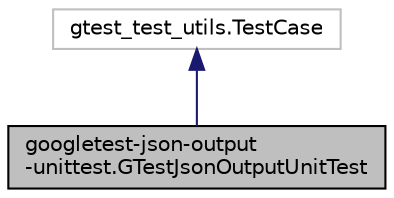 digraph "googletest-json-output-unittest.GTestJsonOutputUnitTest"
{
 // LATEX_PDF_SIZE
  edge [fontname="Helvetica",fontsize="10",labelfontname="Helvetica",labelfontsize="10"];
  node [fontname="Helvetica",fontsize="10",shape=record];
  Node1 [label="googletest-json-output\l-unittest.GTestJsonOutputUnitTest",height=0.2,width=0.4,color="black", fillcolor="grey75", style="filled", fontcolor="black",tooltip=" "];
  Node2 -> Node1 [dir="back",color="midnightblue",fontsize="10",style="solid",fontname="Helvetica"];
  Node2 [label="gtest_test_utils.TestCase",height=0.2,width=0.4,color="grey75", fillcolor="white", style="filled",tooltip=" "];
}
